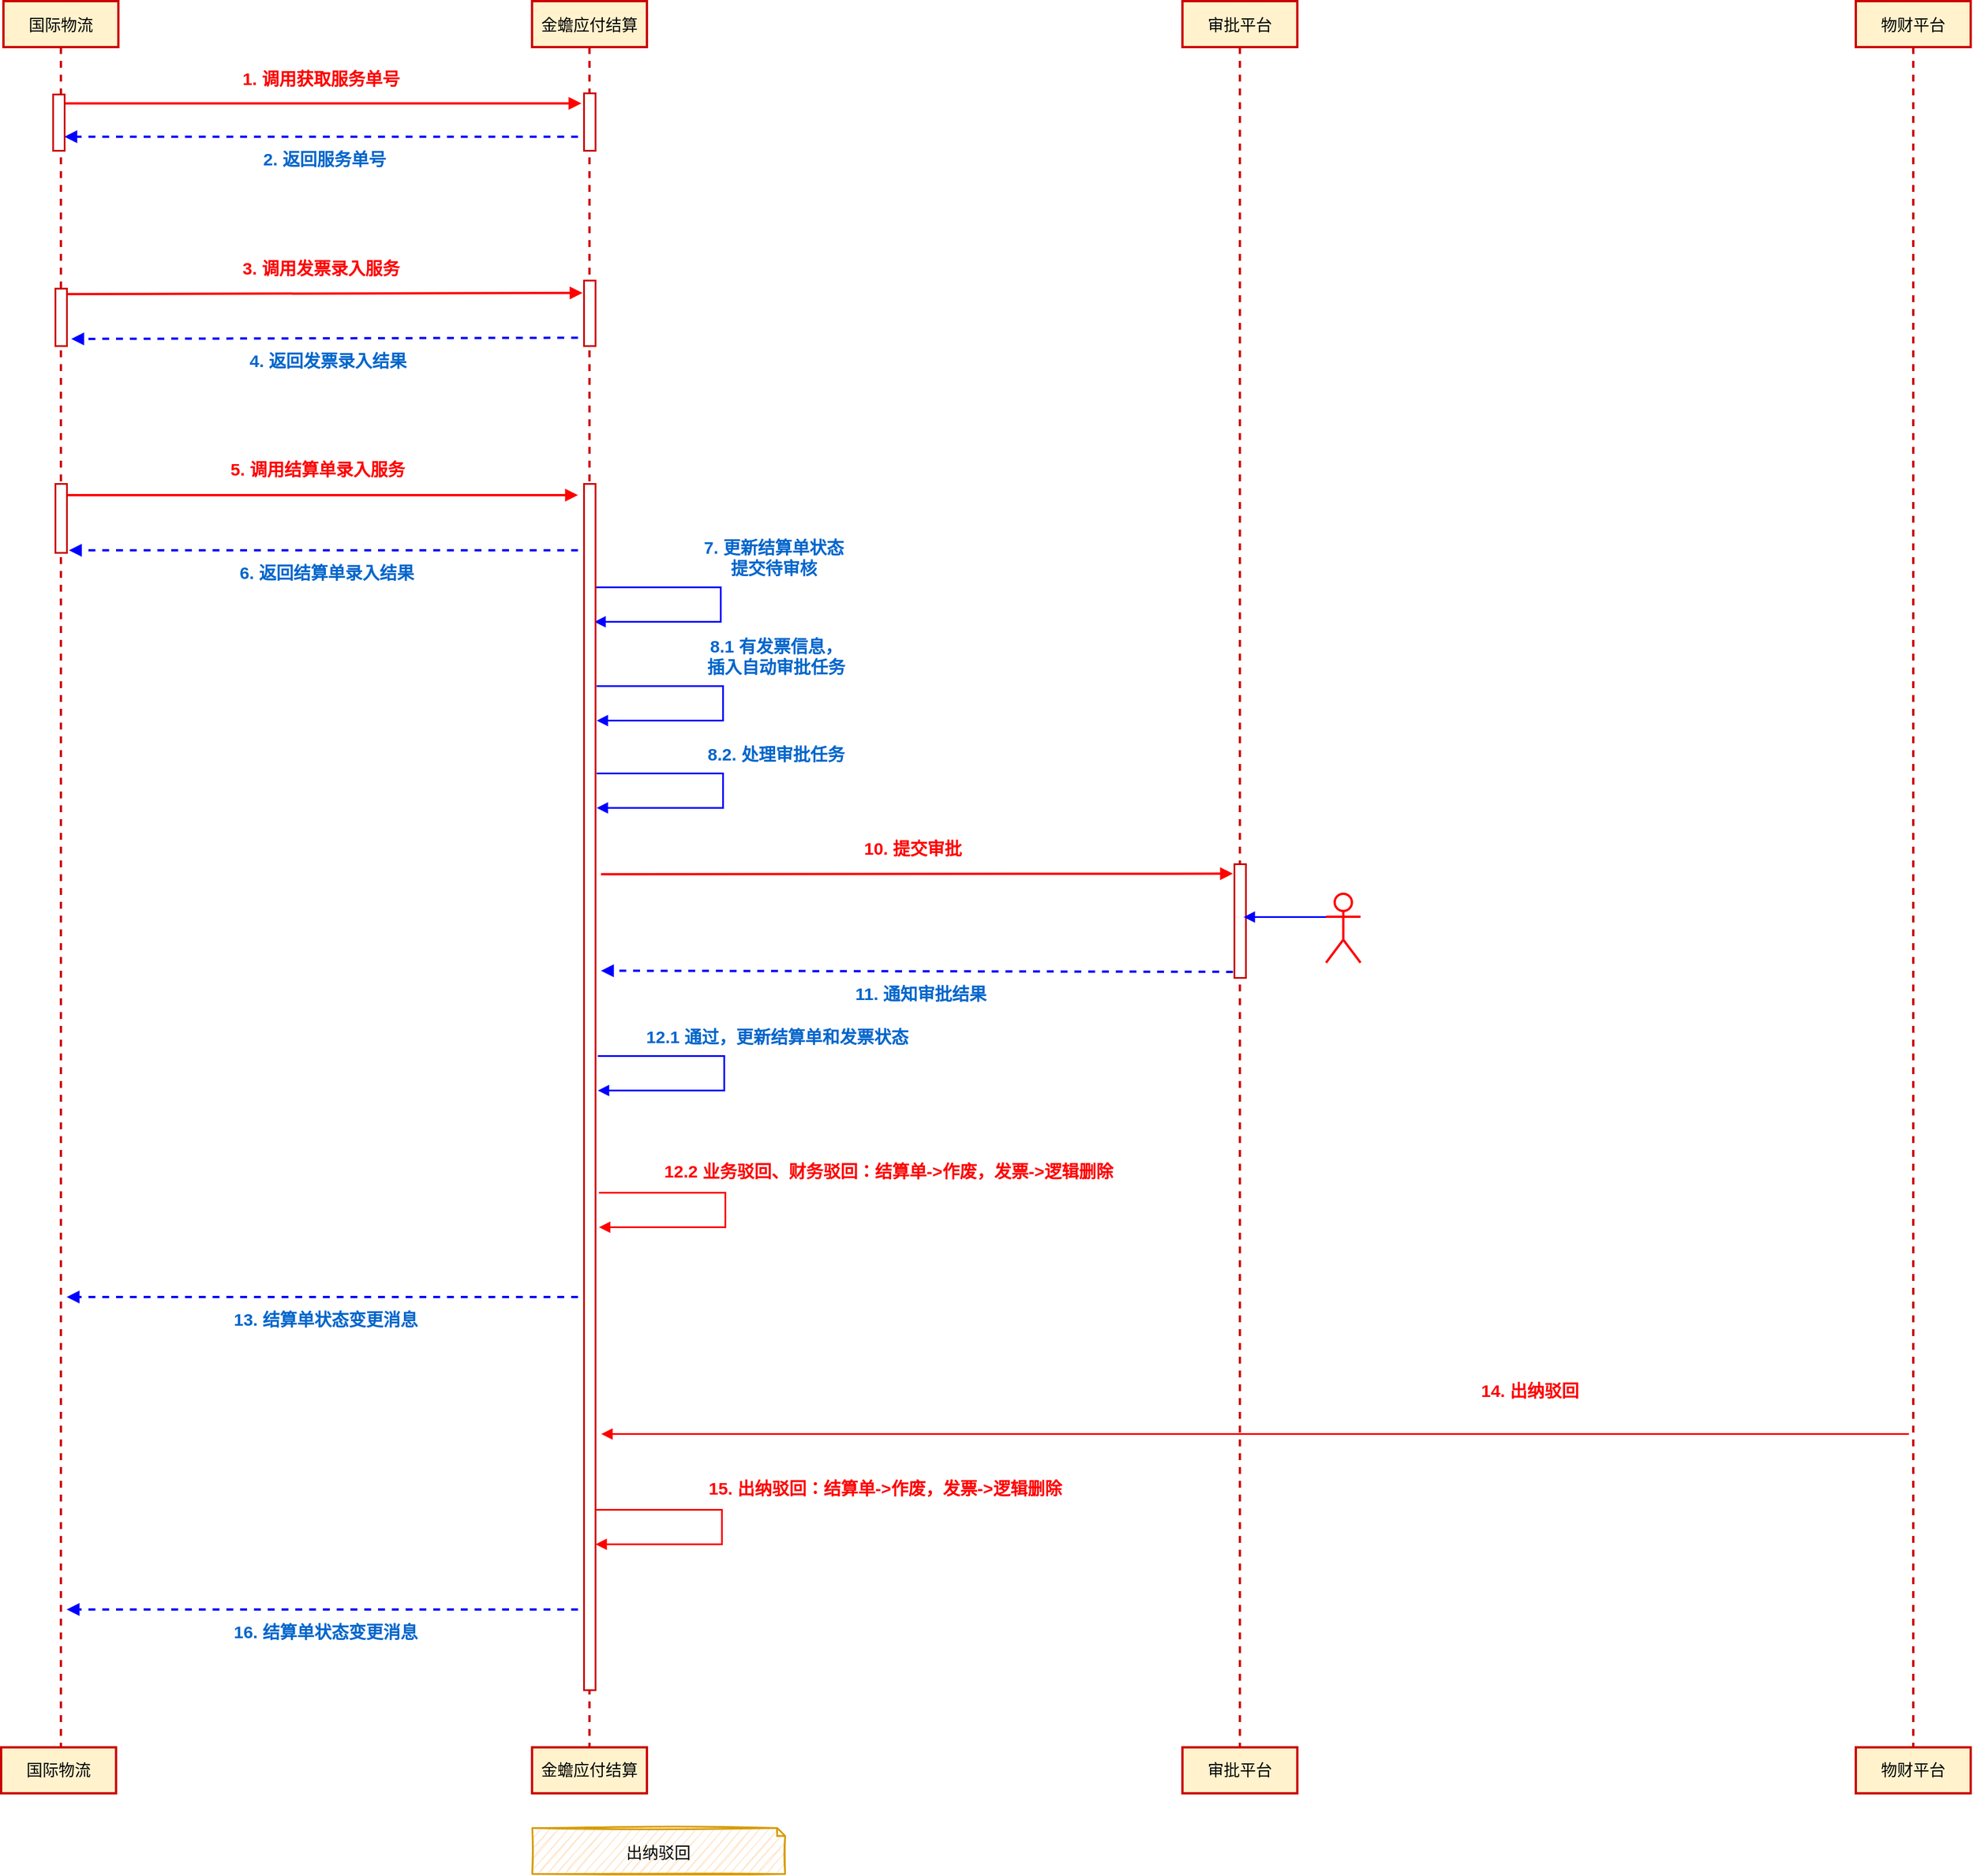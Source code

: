 <mxfile version="14.8.2" type="github">
  <diagram id="kgpKYQtTHZ0yAKxKKP6v" name="Page-1">
    <mxGraphModel dx="2062" dy="1066" grid="1" gridSize="10" guides="1" tooltips="1" connect="1" arrows="1" fold="1" page="1" pageScale="1" pageWidth="850" pageHeight="1100" math="0" shadow="0">
      <root>
        <mxCell id="0" />
        <mxCell id="1" parent="0" />
        <mxCell id="AqlT76Oq7zfoqeTl97pu-7" value="7. 更新结算单状态&lt;br&gt;提交待审核" style="edgeStyle=orthogonalEdgeStyle;html=1;align=center;endArrow=block;rounded=0;shadow=0;fontSize=15;fontColor=#0066CC;fontStyle=1;verticalAlign=bottom;strokeColor=#0000FF;strokeWidth=1.5;spacing=2;sketch=0;" edge="1" parent="1">
          <mxGeometry x="-0.12" y="46" relative="1" as="geometry">
            <mxPoint x="634" y="590" as="sourcePoint" />
            <Array as="points">
              <mxPoint x="744" y="590" />
              <mxPoint x="744" y="620" />
              <mxPoint x="634" y="620" />
            </Array>
            <mxPoint x="634" y="620" as="targetPoint" />
            <mxPoint y="-5" as="offset" />
          </mxGeometry>
        </mxCell>
        <mxCell id="3nuBFxr9cyL0pnOWT2aG-1" value="国际物流" style="shape=umlLifeline;perimeter=lifelinePerimeter;container=1;collapsible=0;recursiveResize=0;rounded=0;shadow=0;strokeWidth=2;fillColor=#fff2cc;fontSize=14;strokeColor=#CC0000;" parent="1" vertex="1">
          <mxGeometry x="120" y="80" width="100" height="1520" as="geometry" />
        </mxCell>
        <mxCell id="3nuBFxr9cyL0pnOWT2aG-5" value="金蟾应付结算" style="shape=umlLifeline;perimeter=lifelinePerimeter;container=1;collapsible=0;recursiveResize=0;rounded=0;shadow=0;strokeWidth=2;fontSize=14;strokeColor=#CC0000;fillColor=#fff2cc;" parent="1" vertex="1">
          <mxGeometry x="580" y="80" width="100" height="1530" as="geometry" />
        </mxCell>
        <mxCell id="3nuBFxr9cyL0pnOWT2aG-6" value="" style="points=[];perimeter=orthogonalPerimeter;rounded=0;shadow=0;strokeWidth=1.5;fontSize=14;strokeColor=#CC0000;" parent="3nuBFxr9cyL0pnOWT2aG-5" vertex="1">
          <mxGeometry x="45" y="80" width="10" height="50" as="geometry" />
        </mxCell>
        <mxCell id="AqlT76Oq7zfoqeTl97pu-4" value="" style="points=[];perimeter=orthogonalPerimeter;rounded=0;shadow=0;strokeWidth=1.5;fontSize=14;strokeColor=#CC0000;" vertex="1" parent="3nuBFxr9cyL0pnOWT2aG-5">
          <mxGeometry x="45" y="243" width="10" height="57" as="geometry" />
        </mxCell>
        <mxCell id="AqlT76Oq7zfoqeTl97pu-15" value="" style="points=[];perimeter=orthogonalPerimeter;rounded=0;shadow=0;strokeWidth=1.5;fontSize=14;strokeColor=#CC0000;" vertex="1" parent="3nuBFxr9cyL0pnOWT2aG-5">
          <mxGeometry x="45" y="420" width="10" height="1050" as="geometry" />
        </mxCell>
        <mxCell id="3nuBFxr9cyL0pnOWT2aG-9" value="2. 返回服务单号" style="verticalAlign=bottom;endArrow=block;entryX=0.8;entryY=0.975;strokeWidth=2;fontSize=15;strokeColor=#0000FF;jumpSize=6;shadow=0;spacing=2;fontStyle=1;fontColor=#0066CC;entryDx=0;entryDy=0;entryPerimeter=0;dashed=1;" parent="1" edge="1">
          <mxGeometry x="-0.013" y="30" relative="1" as="geometry">
            <mxPoint x="620" y="198" as="sourcePoint" />
            <mxPoint x="173" y="198" as="targetPoint" />
            <mxPoint as="offset" />
          </mxGeometry>
        </mxCell>
        <mxCell id="4_ED9oMnIv8WOw3gXW3d-1" value="Text" style="text;html=1;align=center;verticalAlign=middle;resizable=0;points=[];autosize=1;strokeColor=none;fontSize=14;fontColor=#FFFFFF;" parent="1" vertex="1">
          <mxGeometry x="280" y="130" width="40" height="20" as="geometry" />
        </mxCell>
        <mxCell id="4_ED9oMnIv8WOw3gXW3d-9" value="&lt;font color=&quot;#ff0000&quot;&gt;&lt;font size=&quot;1&quot;&gt;&lt;b style=&quot;font-size: 15px&quot;&gt;1. 调用获取服务单号&lt;/b&gt;&lt;/font&gt;&lt;br&gt;&lt;/font&gt;" style="html=1;verticalAlign=bottom;endArrow=block;fontSize=14;fontColor=#FFFFFF;strokeWidth=2;strokeColor=#FF0000;exitX=0.5;exitY=0.163;exitDx=0;exitDy=0;exitPerimeter=0;" parent="1" edge="1" source="AqlT76Oq7zfoqeTl97pu-10">
          <mxGeometry x="0.003" y="10" width="80" relative="1" as="geometry">
            <mxPoint x="177" y="163" as="sourcePoint" />
            <mxPoint x="623" y="169" as="targetPoint" />
            <mxPoint as="offset" />
          </mxGeometry>
        </mxCell>
        <mxCell id="AqlT76Oq7zfoqeTl97pu-1" value="审批平台" style="shape=umlLifeline;perimeter=lifelinePerimeter;container=1;collapsible=0;recursiveResize=0;rounded=0;shadow=0;strokeWidth=2;fontSize=14;strokeColor=#CC0000;fillColor=#fff2cc;" vertex="1" parent="1">
          <mxGeometry x="1146" y="80" width="100" height="1520" as="geometry" />
        </mxCell>
        <mxCell id="AqlT76Oq7zfoqeTl97pu-2" value="" style="points=[];perimeter=orthogonalPerimeter;rounded=0;shadow=0;strokeWidth=1.5;fontSize=14;strokeColor=#CC0000;" vertex="1" parent="AqlT76Oq7zfoqeTl97pu-1">
          <mxGeometry x="45" y="751" width="10" height="99" as="geometry" />
        </mxCell>
        <mxCell id="AqlT76Oq7zfoqeTl97pu-3" value="&lt;font color=&quot;#ff0000&quot;&gt;&lt;font size=&quot;1&quot;&gt;&lt;b style=&quot;font-size: 15px ; line-height: 120%&quot;&gt;3. 调用发票录入服务&lt;/b&gt;&lt;/font&gt;&lt;br&gt;&lt;/font&gt;" style="html=1;verticalAlign=bottom;endArrow=block;fontSize=14;fontColor=#FFFFFF;strokeWidth=2;strokeColor=#FF0000;exitX=0.9;exitY=0.075;exitDx=0;exitDy=0;exitPerimeter=0;" edge="1" parent="1">
          <mxGeometry x="-0.012" y="11" width="80" relative="1" as="geometry">
            <mxPoint x="174" y="335" as="sourcePoint" />
            <mxPoint x="624" y="334" as="targetPoint" />
            <mxPoint as="offset" />
          </mxGeometry>
        </mxCell>
        <mxCell id="AqlT76Oq7zfoqeTl97pu-9" value="4. 返回发票录入结果" style="verticalAlign=bottom;endArrow=block;entryX=1.4;entryY=0.88;strokeWidth=2;fontSize=15;strokeColor=#0000FF;jumpSize=6;shadow=0;spacing=2;fontStyle=1;fontColor=#0066CC;entryDx=0;entryDy=0;entryPerimeter=0;dashed=1;" edge="1" parent="1" target="AqlT76Oq7zfoqeTl97pu-11">
          <mxGeometry x="-0.013" y="30" relative="1" as="geometry">
            <mxPoint x="620" y="373" as="sourcePoint" />
            <mxPoint x="170" y="373" as="targetPoint" />
            <mxPoint as="offset" />
          </mxGeometry>
        </mxCell>
        <mxCell id="AqlT76Oq7zfoqeTl97pu-10" value="" style="points=[];perimeter=orthogonalPerimeter;rounded=0;shadow=0;strokeWidth=1.5;fontSize=14;strokeColor=#CC0000;" vertex="1" parent="1">
          <mxGeometry x="163" y="161" width="10" height="49" as="geometry" />
        </mxCell>
        <mxCell id="AqlT76Oq7zfoqeTl97pu-11" value="" style="points=[];perimeter=orthogonalPerimeter;rounded=0;shadow=0;strokeWidth=1.5;fontSize=14;strokeColor=#CC0000;" vertex="1" parent="1">
          <mxGeometry x="165" y="330" width="10" height="50" as="geometry" />
        </mxCell>
        <mxCell id="AqlT76Oq7zfoqeTl97pu-12" value="&lt;font color=&quot;#ff0000&quot;&gt;&lt;font size=&quot;1&quot;&gt;&lt;b style=&quot;font-size: 15px ; line-height: 120%&quot;&gt;5. 调用结算单录入服务&lt;/b&gt;&lt;/font&gt;&lt;br&gt;&lt;/font&gt;" style="html=1;verticalAlign=bottom;endArrow=block;fontSize=14;fontColor=#FFFFFF;strokeWidth=2;strokeColor=#FF0000;" edge="1" parent="1">
          <mxGeometry x="-0.012" y="11" width="80" relative="1" as="geometry">
            <mxPoint x="170" y="510" as="sourcePoint" />
            <mxPoint x="620" y="510" as="targetPoint" />
            <mxPoint as="offset" />
          </mxGeometry>
        </mxCell>
        <mxCell id="AqlT76Oq7zfoqeTl97pu-13" value="6. 返回结算单录入结果" style="verticalAlign=bottom;endArrow=block;strokeWidth=2;fontSize=15;strokeColor=#0000FF;jumpSize=6;shadow=0;spacing=2;fontStyle=1;fontColor=#0066CC;dashed=1;" edge="1" parent="1">
          <mxGeometry x="-0.013" y="30" relative="1" as="geometry">
            <mxPoint x="620" y="558" as="sourcePoint" />
            <mxPoint x="177" y="558" as="targetPoint" />
            <mxPoint as="offset" />
          </mxGeometry>
        </mxCell>
        <mxCell id="AqlT76Oq7zfoqeTl97pu-14" value="" style="points=[];perimeter=orthogonalPerimeter;rounded=0;shadow=0;strokeWidth=1.5;fontSize=14;strokeColor=#CC0000;" vertex="1" parent="1">
          <mxGeometry x="165" y="500" width="10" height="60" as="geometry" />
        </mxCell>
        <mxCell id="AqlT76Oq7zfoqeTl97pu-16" value="8.1 有发票信息，&lt;br&gt;插入自动审批任务" style="edgeStyle=orthogonalEdgeStyle;html=1;align=center;endArrow=block;rounded=0;shadow=0;fontSize=15;fontColor=#0066CC;fontStyle=1;verticalAlign=bottom;strokeColor=#0000FF;strokeWidth=1.5;spacing=2;sketch=0;" edge="1" parent="1">
          <mxGeometry x="-0.12" y="46" relative="1" as="geometry">
            <mxPoint x="636" y="676" as="sourcePoint" />
            <Array as="points">
              <mxPoint x="746" y="676" />
              <mxPoint x="746" y="706" />
              <mxPoint x="636" y="706" />
            </Array>
            <mxPoint x="636" y="706" as="targetPoint" />
            <mxPoint y="-5" as="offset" />
          </mxGeometry>
        </mxCell>
        <mxCell id="AqlT76Oq7zfoqeTl97pu-17" value="8.2. 处理审批任务" style="edgeStyle=orthogonalEdgeStyle;html=1;align=center;endArrow=block;rounded=0;shadow=0;fontSize=15;fontColor=#0066CC;fontStyle=1;verticalAlign=bottom;strokeColor=#0000FF;strokeWidth=1.5;spacing=2;sketch=0;" edge="1" parent="1">
          <mxGeometry x="-0.12" y="46" relative="1" as="geometry">
            <mxPoint x="636" y="752" as="sourcePoint" />
            <Array as="points">
              <mxPoint x="746" y="752" />
              <mxPoint x="746" y="782" />
              <mxPoint x="636" y="782" />
            </Array>
            <mxPoint x="636" y="782" as="targetPoint" />
            <mxPoint y="-5" as="offset" />
          </mxGeometry>
        </mxCell>
        <mxCell id="AqlT76Oq7zfoqeTl97pu-18" value="&lt;font color=&quot;#ff0000&quot;&gt;&lt;font size=&quot;1&quot;&gt;&lt;b style=&quot;font-size: 15px ; line-height: 120%&quot;&gt;10.&amp;nbsp;提交审批&lt;/b&gt;&lt;/font&gt;&lt;br&gt;&lt;/font&gt;" style="html=1;verticalAlign=bottom;endArrow=block;fontSize=14;fontColor=#FFFFFF;strokeWidth=2;strokeColor=#FF0000;entryX=0.47;entryY=0.752;entryDx=0;entryDy=0;entryPerimeter=0;rounded=0;" edge="1" parent="1">
          <mxGeometry x="-0.012" y="11" width="80" relative="1" as="geometry">
            <mxPoint x="640" y="840" as="sourcePoint" />
            <mxPoint x="1190" y="839.52" as="targetPoint" />
            <mxPoint as="offset" />
          </mxGeometry>
        </mxCell>
        <mxCell id="AqlT76Oq7zfoqeTl97pu-20" style="edgeStyle=orthogonalEdgeStyle;rounded=0;jumpSize=4;orthogonalLoop=1;jettySize=auto;html=1;exitX=0;exitY=0.333;exitDx=0;exitDy=0;exitPerimeter=0;entryX=0.53;entryY=0.803;entryDx=0;entryDy=0;entryPerimeter=0;strokeWidth=1.5;fontSize=15;fontColor=#0066CC;verticalAlign=bottom;strokeColor=#0000FF;endArrow=block;shadow=0;fontStyle=1;spacing=2;sketch=0;" edge="1" parent="1" source="AqlT76Oq7zfoqeTl97pu-19">
          <mxGeometry relative="1" as="geometry">
            <mxPoint x="1199" y="877.03" as="targetPoint" />
          </mxGeometry>
        </mxCell>
        <mxCell id="AqlT76Oq7zfoqeTl97pu-19" value="Actor" style="shape=umlActor;verticalLabelPosition=bottom;verticalAlign=bottom;html=1;rounded=1;fontSize=14;fontColor=#FFFFFF;strokeColor=#FF0000;strokeWidth=2;labelBackgroundColor=#ffffff;endArrow=block;" vertex="1" parent="1">
          <mxGeometry x="1271" y="857" width="30" height="60" as="geometry" />
        </mxCell>
        <mxCell id="AqlT76Oq7zfoqeTl97pu-21" value="11. 通知审批结果" style="verticalAlign=bottom;endArrow=block;strokeWidth=2;fontSize=15;strokeColor=#0000FF;jumpSize=6;shadow=0;spacing=2;fontStyle=1;fontColor=#0066CC;dashed=1;exitX=-0.1;exitY=0.949;exitDx=0;exitDy=0;exitPerimeter=0;" edge="1" parent="1" source="AqlT76Oq7zfoqeTl97pu-2">
          <mxGeometry x="-0.013" y="30" relative="1" as="geometry">
            <mxPoint x="1190" y="942.027" as="sourcePoint" />
            <mxPoint x="640" y="924" as="targetPoint" />
            <mxPoint as="offset" />
          </mxGeometry>
        </mxCell>
        <mxCell id="AqlT76Oq7zfoqeTl97pu-22" value="物财平台" style="shape=umlLifeline;perimeter=lifelinePerimeter;container=1;collapsible=0;recursiveResize=0;rounded=0;shadow=0;strokeWidth=2;fontSize=14;strokeColor=#CC0000;fillColor=#fff2cc;" vertex="1" parent="1">
          <mxGeometry x="1732" y="80" width="100" height="1520" as="geometry" />
        </mxCell>
        <mxCell id="AqlT76Oq7zfoqeTl97pu-39" value="" style="text;strokeColor=none;fillColor=none;align=left;verticalAlign=middle;spacingTop=-1;spacingLeft=4;spacingRight=4;rotatable=0;labelPosition=right;points=[];portConstraint=eastwest;rounded=0;shadow=0;glass=0;sketch=1;" vertex="1" parent="1">
          <mxGeometry x="1130" y="720" width="20" height="14" as="geometry" />
        </mxCell>
        <mxCell id="AqlT76Oq7zfoqeTl97pu-40" value="" style="text;strokeColor=none;fillColor=none;align=left;verticalAlign=middle;spacingTop=-1;spacingLeft=4;spacingRight=4;rotatable=0;labelPosition=right;points=[];portConstraint=eastwest;rounded=0;shadow=0;glass=0;sketch=1;" vertex="1" parent="1">
          <mxGeometry x="1130" y="720" width="20" height="14" as="geometry" />
        </mxCell>
        <mxCell id="AqlT76Oq7zfoqeTl97pu-41" value="" style="text;strokeColor=none;fillColor=none;align=left;verticalAlign=middle;spacingTop=-1;spacingLeft=4;spacingRight=4;rotatable=0;labelPosition=right;points=[];portConstraint=eastwest;rounded=0;shadow=0;glass=0;sketch=1;" vertex="1" parent="1">
          <mxGeometry x="1130" y="720" width="20" height="14" as="geometry" />
        </mxCell>
        <mxCell id="AqlT76Oq7zfoqeTl97pu-42" value="" style="text;strokeColor=none;fillColor=none;align=left;verticalAlign=middle;spacingTop=-1;spacingLeft=4;spacingRight=4;rotatable=0;labelPosition=right;points=[];portConstraint=eastwest;rounded=0;shadow=0;glass=0;sketch=1;" vertex="1" parent="1">
          <mxGeometry x="1130" y="720" width="20" height="14" as="geometry" />
        </mxCell>
        <mxCell id="AqlT76Oq7zfoqeTl97pu-43" value="" style="text;strokeColor=none;fillColor=none;align=left;verticalAlign=middle;spacingTop=-1;spacingLeft=4;spacingRight=4;rotatable=0;labelPosition=right;points=[];portConstraint=eastwest;rounded=0;shadow=0;glass=0;sketch=1;" vertex="1" parent="1">
          <mxGeometry x="1130" y="720" width="20" height="14" as="geometry" />
        </mxCell>
        <mxCell id="AqlT76Oq7zfoqeTl97pu-46" value="国际物流" style="whiteSpace=wrap;html=1;rounded=0;shadow=0;fontSize=14;strokeColor=#CC0000;strokeWidth=2;fillColor=#fff2cc;" vertex="1" parent="1">
          <mxGeometry x="118" y="1600" width="100" height="40" as="geometry" />
        </mxCell>
        <mxCell id="AqlT76Oq7zfoqeTl97pu-48" value="12.1 通过，更新结算单和发票状态" style="edgeStyle=orthogonalEdgeStyle;html=1;align=center;endArrow=block;rounded=0;shadow=0;fontSize=15;fontColor=#0066CC;fontStyle=1;verticalAlign=bottom;strokeColor=#0000FF;strokeWidth=1.5;spacing=2;sketch=0;" edge="1" parent="1">
          <mxGeometry x="-0.12" y="46" relative="1" as="geometry">
            <mxPoint x="637" y="998" as="sourcePoint" />
            <Array as="points">
              <mxPoint x="747" y="998" />
              <mxPoint x="747" y="1028" />
              <mxPoint x="637" y="1028" />
            </Array>
            <mxPoint x="637" y="1028" as="targetPoint" />
            <mxPoint y="-5" as="offset" />
          </mxGeometry>
        </mxCell>
        <mxCell id="AqlT76Oq7zfoqeTl97pu-49" value="13. 结算单状态变更消息" style="verticalAlign=bottom;endArrow=block;strokeWidth=2;fontSize=15;strokeColor=#0000FF;jumpSize=6;shadow=0;spacing=2;fontStyle=1;fontColor=#0066CC;dashed=1;" edge="1" parent="1">
          <mxGeometry x="-0.013" y="30" relative="1" as="geometry">
            <mxPoint x="620" y="1208" as="sourcePoint" />
            <mxPoint x="175" y="1208" as="targetPoint" />
            <mxPoint as="offset" />
          </mxGeometry>
        </mxCell>
        <mxCell id="AqlT76Oq7zfoqeTl97pu-50" value="&lt;font color=&quot;#ff0000&quot;&gt;12.2&amp;nbsp;业务驳回、财务驳回：结算单-&amp;gt;作废，发票-&amp;gt;逻辑删除&lt;/font&gt;" style="edgeStyle=orthogonalEdgeStyle;html=1;align=center;endArrow=block;rounded=0;shadow=0;fontSize=15;fontColor=#0066CC;fontStyle=1;verticalAlign=bottom;strokeWidth=1.5;spacing=2;sketch=0;strokeColor=#FF0000;" edge="1" parent="1">
          <mxGeometry x="-0.12" y="142" relative="1" as="geometry">
            <mxPoint x="638" y="1117" as="sourcePoint" />
            <Array as="points">
              <mxPoint x="748" y="1117" />
              <mxPoint x="748" y="1147" />
              <mxPoint x="638" y="1147" />
            </Array>
            <mxPoint x="638" y="1147" as="targetPoint" />
            <mxPoint y="-7" as="offset" />
          </mxGeometry>
        </mxCell>
        <mxCell id="AqlT76Oq7zfoqeTl97pu-54" value="&lt;span style=&quot;font-size: 14px&quot;&gt;出纳驳回&lt;/span&gt;" style="shape=note2;boundedLbl=1;whiteSpace=wrap;html=1;size=7;verticalAlign=top;align=center;rounded=0;shadow=0;glass=0;sketch=1;strokeWidth=1.5;fillColor=#ffe6cc;strokeColor=#d79b00;" vertex="1" parent="1">
          <mxGeometry x="580" y="1670" width="220" height="40" as="geometry" />
        </mxCell>
        <mxCell id="AqlT76Oq7zfoqeTl97pu-55" value="14. 出纳驳回" style="verticalAlign=bottom;endArrow=block;strokeWidth=1.5;fontSize=15;jumpSize=6;shadow=0;spacing=2;fontStyle=1;strokeColor=#FF0000;rounded=0;sketch=0;fontColor=#FF0000;" edge="1" parent="1">
          <mxGeometry x="-0.421" y="-27" relative="1" as="geometry">
            <mxPoint x="1778" y="1327" as="sourcePoint" />
            <mxPoint x="640" y="1327" as="targetPoint" />
            <mxPoint as="offset" />
          </mxGeometry>
        </mxCell>
        <mxCell id="AqlT76Oq7zfoqeTl97pu-56" value="&lt;font color=&quot;#ff0000&quot;&gt;15. 出纳驳回：结算单-&amp;gt;作废，发票-&amp;gt;逻辑删除&lt;/font&gt;" style="edgeStyle=orthogonalEdgeStyle;html=1;align=center;endArrow=block;rounded=0;shadow=0;fontSize=15;fontColor=#0066CC;fontStyle=1;verticalAlign=bottom;strokeWidth=1.5;spacing=2;sketch=0;strokeColor=#FF0000;" edge="1" parent="1">
          <mxGeometry x="-0.12" y="142" relative="1" as="geometry">
            <mxPoint x="635" y="1393" as="sourcePoint" />
            <Array as="points">
              <mxPoint x="745" y="1393" />
              <mxPoint x="745" y="1423" />
              <mxPoint x="635" y="1423" />
            </Array>
            <mxPoint x="635" y="1423" as="targetPoint" />
            <mxPoint y="-7" as="offset" />
          </mxGeometry>
        </mxCell>
        <mxCell id="AqlT76Oq7zfoqeTl97pu-57" value="16. 结算单状态变更消息" style="verticalAlign=bottom;endArrow=block;strokeWidth=2;fontSize=15;strokeColor=#0000FF;jumpSize=6;shadow=0;spacing=2;fontStyle=1;fontColor=#0066CC;dashed=1;" edge="1" parent="1">
          <mxGeometry x="-0.013" y="30" relative="1" as="geometry">
            <mxPoint x="620" y="1480" as="sourcePoint" />
            <mxPoint x="175" y="1480" as="targetPoint" />
            <mxPoint as="offset" />
          </mxGeometry>
        </mxCell>
        <mxCell id="AqlT76Oq7zfoqeTl97pu-58" value="金蟾应付结算" style="whiteSpace=wrap;html=1;rounded=0;shadow=0;fontSize=14;strokeColor=#CC0000;strokeWidth=2;fillColor=#fff2cc;" vertex="1" parent="1">
          <mxGeometry x="580" y="1600" width="100" height="40" as="geometry" />
        </mxCell>
        <mxCell id="AqlT76Oq7zfoqeTl97pu-59" value="审批平台" style="whiteSpace=wrap;html=1;rounded=0;shadow=0;fontSize=14;strokeColor=#CC0000;strokeWidth=2;fillColor=#fff2cc;" vertex="1" parent="1">
          <mxGeometry x="1146" y="1600" width="100" height="40" as="geometry" />
        </mxCell>
        <mxCell id="AqlT76Oq7zfoqeTl97pu-60" value="物财平台" style="whiteSpace=wrap;html=1;rounded=0;shadow=0;fontSize=14;strokeColor=#CC0000;strokeWidth=2;fillColor=#fff2cc;" vertex="1" parent="1">
          <mxGeometry x="1732" y="1600" width="100" height="40" as="geometry" />
        </mxCell>
      </root>
    </mxGraphModel>
  </diagram>
</mxfile>
